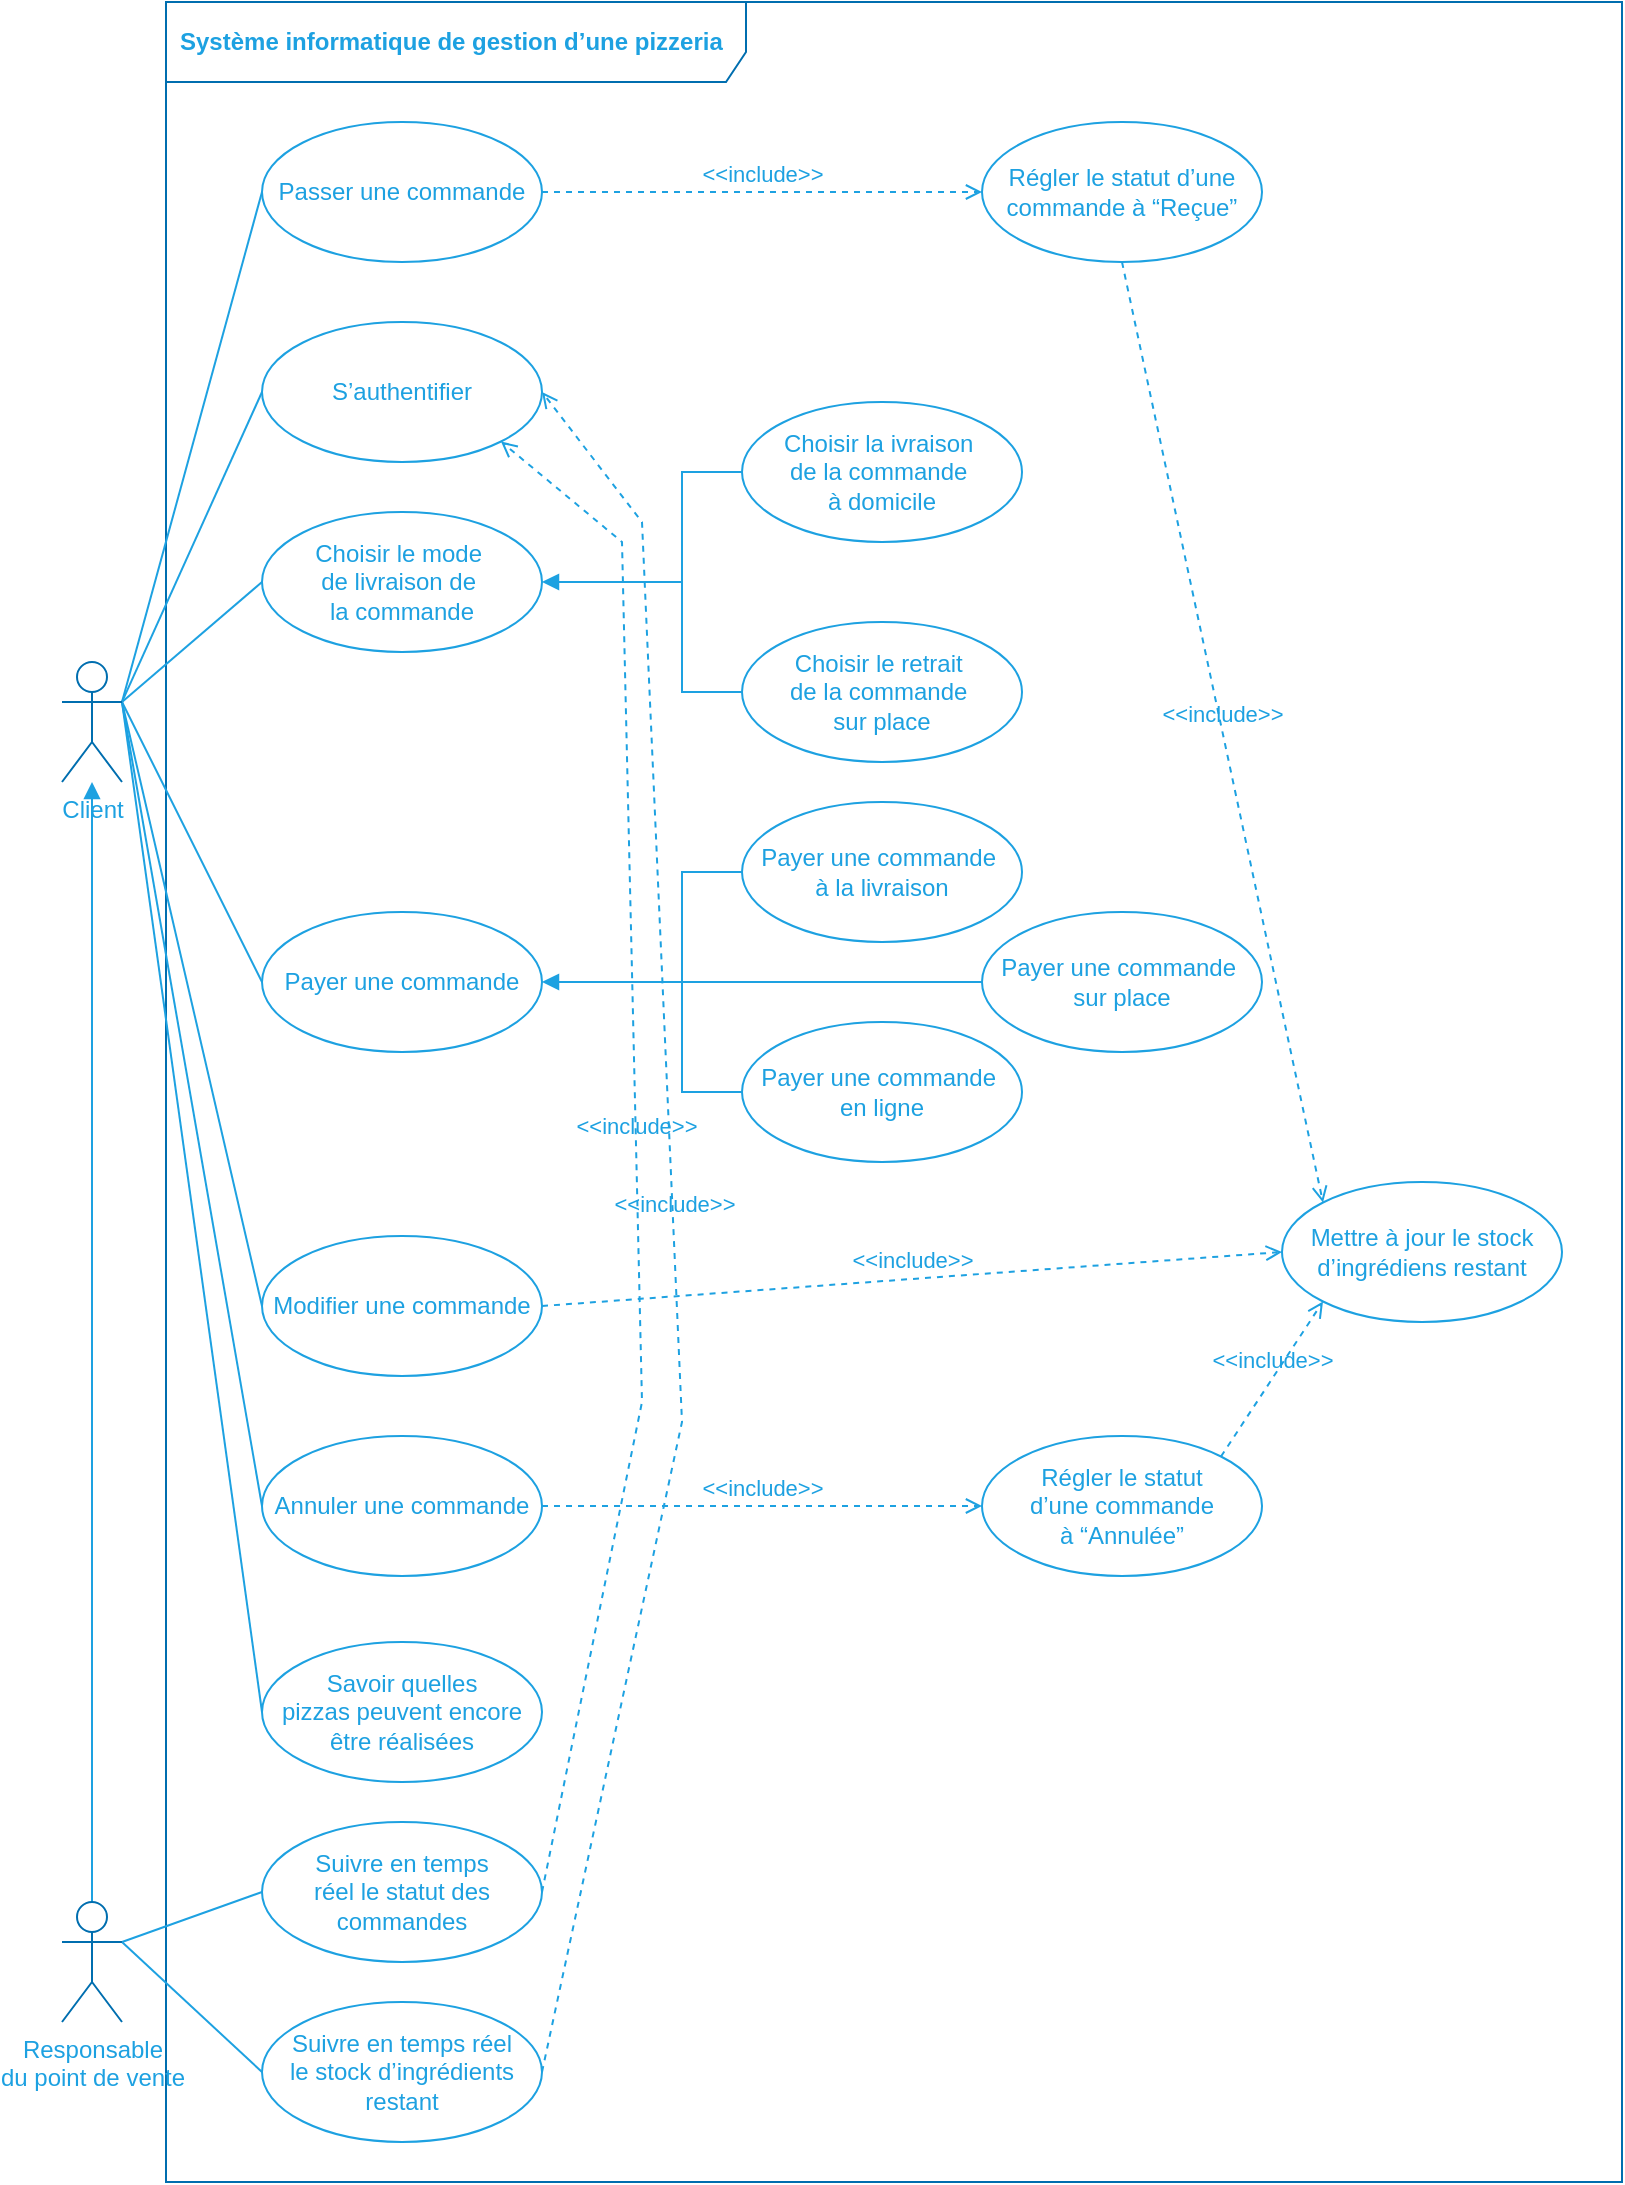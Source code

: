 <mxfile>
    <diagram id="ZDwU52DMAoR-JBrt6ogk" name="Page-1">
        <mxGraphModel dx="987" dy="1050" grid="1" gridSize="10" guides="1" tooltips="1" connect="1" arrows="1" fold="1" page="1" pageScale="1" pageWidth="827" pageHeight="1169" math="0" shadow="0">
            <root>
                <mxCell id="0"/>
                <mxCell id="99" value="Application" style="" parent="0"/>
                <mxCell id="207" value="&lt;font color=&quot;#1da1e1&quot;&gt;Système informatique de gestion d’une pizzeria&lt;/font&gt;" style="shape=umlFrame;whiteSpace=wrap;html=1;width=290;height=40;boundedLbl=1;verticalAlign=middle;align=left;spacingLeft=5;strokeColor=#006EAF;fontColor=#ffffff;fillColor=none;fontStyle=1" parent="99" vertex="1">
                    <mxGeometry x="92" y="30" width="728" height="1090" as="geometry"/>
                </mxCell>
                <mxCell id="199" value="&lt;font color=&quot;#1da1e1&quot;&gt;Mettre à jour le stock d’ingrédiens restant&lt;/font&gt;" style="ellipse;whiteSpace=wrap;html=1;fillColor=none;strokeColor=#1DA1E1;" parent="99" vertex="1">
                    <mxGeometry x="650" y="620" width="140" height="70" as="geometry"/>
                </mxCell>
                <mxCell id="201" value="&lt;font color=&quot;#1da1e1&quot;&gt;Régler le statut d’une commande à “Reçue”&lt;/font&gt;" style="ellipse;whiteSpace=wrap;html=1;fillColor=none;strokeColor=#1DA1E1;" parent="99" vertex="1">
                    <mxGeometry x="500" y="90" width="140" height="70" as="geometry"/>
                </mxCell>
                <mxCell id="242" style="edgeStyle=none;rounded=0;orthogonalLoop=1;jettySize=auto;html=1;exitX=0;exitY=0.5;exitDx=0;exitDy=0;entryX=1;entryY=0.333;entryDx=0;entryDy=0;entryPerimeter=0;endArrow=none;endFill=0;strokeColor=#1DA1E1;" parent="99" source="202" target="7" edge="1">
                    <mxGeometry relative="1" as="geometry"/>
                </mxCell>
                <mxCell id="202" value="&lt;font color=&quot;#1da1e1&quot;&gt;Modifier une commande&lt;/font&gt;" style="ellipse;whiteSpace=wrap;html=1;fillColor=none;strokeColor=#1DA1E1;" parent="99" vertex="1">
                    <mxGeometry x="140" y="647" width="140" height="70" as="geometry"/>
                </mxCell>
                <mxCell id="243" style="edgeStyle=none;rounded=0;orthogonalLoop=1;jettySize=auto;html=1;exitX=0;exitY=0.5;exitDx=0;exitDy=0;entryX=1;entryY=0.333;entryDx=0;entryDy=0;entryPerimeter=0;endArrow=none;endFill=0;strokeColor=#1DA1E1;" parent="99" source="203" target="7" edge="1">
                    <mxGeometry relative="1" as="geometry"/>
                </mxCell>
                <mxCell id="203" value="&lt;font color=&quot;#1da1e1&quot;&gt;Annuler une commande&lt;/font&gt;" style="ellipse;whiteSpace=wrap;html=1;fillColor=none;strokeColor=#1DA1E1;" parent="99" vertex="1">
                    <mxGeometry x="140" y="747" width="140" height="70" as="geometry"/>
                </mxCell>
                <mxCell id="223" style="edgeStyle=none;rounded=0;orthogonalLoop=1;jettySize=auto;html=1;exitX=0;exitY=0.5;exitDx=0;exitDy=0;entryX=1;entryY=0.333;entryDx=0;entryDy=0;entryPerimeter=0;endArrow=none;endFill=0;strokeColor=#1DA1E1;" parent="99" source="193" target="7" edge="1">
                    <mxGeometry relative="1" as="geometry"/>
                </mxCell>
                <mxCell id="193" value="&lt;font color=&quot;#1da1e1&quot;&gt;Passer une commande&lt;/font&gt;" style="ellipse;whiteSpace=wrap;html=1;fillColor=none;strokeColor=#1DA1E1;" parent="99" vertex="1">
                    <mxGeometry x="140" y="90" width="140" height="70" as="geometry"/>
                </mxCell>
                <mxCell id="240" style="edgeStyle=none;rounded=0;orthogonalLoop=1;jettySize=auto;html=1;exitX=0;exitY=0.5;exitDx=0;exitDy=0;entryX=1;entryY=0.333;entryDx=0;entryDy=0;entryPerimeter=0;endArrow=none;endFill=0;strokeColor=#1DA1E1;" parent="99" source="234" target="7" edge="1">
                    <mxGeometry relative="1" as="geometry"/>
                </mxCell>
                <mxCell id="241" style="edgeStyle=none;rounded=0;orthogonalLoop=1;jettySize=auto;html=1;exitX=0;exitY=0.5;exitDx=0;exitDy=0;endArrow=none;endFill=0;strokeColor=#1DA1E1;" parent="99" source="202" target="202" edge="1">
                    <mxGeometry relative="1" as="geometry"/>
                </mxCell>
                <mxCell id="245" value="&lt;font color=&quot;#1da1e1&quot;&gt;&amp;lt;&amp;lt;include&amp;gt;&amp;gt;&lt;/font&gt;" style="html=1;verticalAlign=bottom;labelBackgroundColor=none;endArrow=open;endFill=0;dashed=1;strokeColor=#1DA1E1;exitX=1;exitY=0.5;exitDx=0;exitDy=0;entryX=0;entryY=0.5;entryDx=0;entryDy=0;" parent="99" source="193" target="201" edge="1">
                    <mxGeometry width="160" relative="1" as="geometry">
                        <mxPoint x="280" y="170" as="sourcePoint"/>
                        <mxPoint x="440" y="170" as="targetPoint"/>
                    </mxGeometry>
                </mxCell>
                <mxCell id="246" value="&lt;font color=&quot;#1da1e1&quot;&gt;&amp;lt;&amp;lt;include&amp;gt;&amp;gt;&lt;/font&gt;" style="html=1;verticalAlign=bottom;labelBackgroundColor=none;endArrow=open;endFill=0;dashed=1;strokeColor=#1DA1E1;exitX=0.5;exitY=1;exitDx=0;exitDy=0;entryX=0;entryY=0;entryDx=0;entryDy=0;" parent="99" source="201" target="199" edge="1">
                    <mxGeometry width="160" relative="1" as="geometry">
                        <mxPoint x="290" y="135" as="sourcePoint"/>
                        <mxPoint x="390" y="135" as="targetPoint"/>
                    </mxGeometry>
                </mxCell>
                <mxCell id="247" value="&lt;font color=&quot;#1da1e1&quot;&gt;&amp;lt;&amp;lt;include&amp;gt;&amp;gt;&lt;/font&gt;" style="html=1;verticalAlign=bottom;labelBackgroundColor=none;endArrow=open;endFill=0;dashed=1;strokeColor=#1DA1E1;exitX=1;exitY=0.5;exitDx=0;exitDy=0;entryX=0;entryY=0.5;entryDx=0;entryDy=0;" parent="99" source="202" target="199" edge="1">
                    <mxGeometry width="160" relative="1" as="geometry">
                        <mxPoint x="290" y="135" as="sourcePoint"/>
                        <mxPoint x="390" y="135" as="targetPoint"/>
                    </mxGeometry>
                </mxCell>
                <mxCell id="277" value="&lt;font color=&quot;#1da1e1&quot;&gt;Régler le statut &lt;br&gt;d’une commande &lt;br&gt;à “Annulée”&lt;/font&gt;" style="ellipse;whiteSpace=wrap;html=1;fillColor=none;strokeColor=#1DA1E1;" parent="99" vertex="1">
                    <mxGeometry x="500" y="747" width="140" height="70" as="geometry"/>
                </mxCell>
                <mxCell id="278" value="&lt;font color=&quot;#1da1e1&quot;&gt;&amp;lt;&amp;lt;include&amp;gt;&amp;gt;&lt;/font&gt;" style="html=1;verticalAlign=bottom;labelBackgroundColor=none;endArrow=open;endFill=0;dashed=1;strokeColor=#1DA1E1;exitX=1;exitY=0.5;exitDx=0;exitDy=0;entryX=0;entryY=0.5;entryDx=0;entryDy=0;" parent="99" source="203" target="277" edge="1">
                    <mxGeometry width="160" relative="1" as="geometry">
                        <mxPoint x="290" y="700" as="sourcePoint"/>
                        <mxPoint x="360" y="700" as="targetPoint"/>
                    </mxGeometry>
                </mxCell>
                <mxCell id="279" value="&lt;font color=&quot;#1da1e1&quot;&gt;&amp;lt;&amp;lt;include&amp;gt;&amp;gt;&lt;/font&gt;" style="html=1;verticalAlign=bottom;labelBackgroundColor=none;endArrow=open;endFill=0;dashed=1;strokeColor=#1DA1E1;exitX=1;exitY=0;exitDx=0;exitDy=0;entryX=0;entryY=1;entryDx=0;entryDy=0;" parent="99" source="277" target="199" edge="1">
                    <mxGeometry width="160" relative="1" as="geometry">
                        <mxPoint x="300" y="145" as="sourcePoint"/>
                        <mxPoint x="370" y="145" as="targetPoint"/>
                    </mxGeometry>
                </mxCell>
                <mxCell id="281" style="edgeStyle=none;rounded=0;orthogonalLoop=1;jettySize=auto;html=1;exitX=0;exitY=0.5;exitDx=0;exitDy=0;entryX=1;entryY=0.333;entryDx=0;entryDy=0;entryPerimeter=0;endArrow=none;endFill=0;strokeColor=#1DA1E1;" parent="99" source="256" target="7" edge="1">
                    <mxGeometry relative="1" as="geometry"/>
                </mxCell>
                <mxCell id="284" style="edgeStyle=none;rounded=0;orthogonalLoop=1;jettySize=auto;html=1;exitX=0;exitY=0.5;exitDx=0;exitDy=0;entryX=1;entryY=0.333;entryDx=0;entryDy=0;entryPerimeter=0;endArrow=none;endFill=0;strokeColor=#1DA1E1;" parent="99" source="283" target="7" edge="1">
                    <mxGeometry relative="1" as="geometry"/>
                </mxCell>
                <mxCell id="283" value="&lt;font color=&quot;#1da1e1&quot;&gt;S’authentifier&lt;/font&gt;" style="ellipse;whiteSpace=wrap;html=1;fillColor=none;strokeColor=#1DA1E1;" parent="99" vertex="1">
                    <mxGeometry x="140" y="190" width="140" height="70" as="geometry"/>
                </mxCell>
                <mxCell id="288" style="edgeStyle=none;rounded=0;orthogonalLoop=1;jettySize=auto;html=1;exitX=0;exitY=0.5;exitDx=0;exitDy=0;entryX=1;entryY=0.333;entryDx=0;entryDy=0;entryPerimeter=0;endArrow=none;endFill=0;strokeColor=#1DA1E1;" parent="99" source="287" target="7" edge="1">
                    <mxGeometry relative="1" as="geometry"/>
                </mxCell>
                <mxCell id="287" value="&lt;font color=&quot;#1da1e1&quot;&gt;Savoir quelles &lt;br&gt;pizzas peuvent encore être réalisées&lt;br&gt;&lt;/font&gt;" style="ellipse;whiteSpace=wrap;html=1;fillColor=none;strokeColor=#1DA1E1;" parent="99" vertex="1">
                    <mxGeometry x="140" y="850" width="140" height="70" as="geometry"/>
                </mxCell>
                <mxCell id="299" style="edgeStyle=none;rounded=0;orthogonalLoop=1;jettySize=auto;html=1;exitX=0;exitY=0.5;exitDx=0;exitDy=0;entryX=1;entryY=0.333;entryDx=0;entryDy=0;entryPerimeter=0;endArrow=none;endFill=0;strokeColor=#1DA1E1;" edge="1" parent="99" source="293" target="295">
                    <mxGeometry relative="1" as="geometry"/>
                </mxCell>
                <mxCell id="293" value="&lt;font color=&quot;#1da1e1&quot;&gt;Suivre en temps&amp;nbsp;réel &lt;br&gt;le stock d’ingrédients &lt;br&gt;restant&lt;/font&gt;" style="ellipse;whiteSpace=wrap;html=1;fillColor=none;strokeColor=#1DA1E1;" vertex="1" parent="99">
                    <mxGeometry x="140" y="1030" width="140" height="70" as="geometry"/>
                </mxCell>
                <mxCell id="297" style="rounded=0;orthogonalLoop=1;jettySize=auto;html=1;exitX=0;exitY=0.5;exitDx=0;exitDy=0;entryX=1;entryY=0.333;entryDx=0;entryDy=0;entryPerimeter=0;endArrow=none;endFill=0;strokeColor=#1DA1E1;" edge="1" parent="99" source="294" target="295">
                    <mxGeometry relative="1" as="geometry"/>
                </mxCell>
                <mxCell id="294" value="&lt;font color=&quot;#1da1e1&quot;&gt;Suivre en temps &lt;br&gt;réel le statut des commandes&lt;/font&gt;" style="ellipse;whiteSpace=wrap;html=1;fillColor=none;strokeColor=#1DA1E1;" vertex="1" parent="99">
                    <mxGeometry x="140" y="940" width="140" height="70" as="geometry"/>
                </mxCell>
                <mxCell id="300" style="edgeStyle=none;rounded=0;orthogonalLoop=1;jettySize=auto;html=1;exitX=0.5;exitY=0;exitDx=0;exitDy=0;exitPerimeter=0;endArrow=block;endFill=1;strokeColor=#1DA1E1;" edge="1" parent="99" source="295" target="7">
                    <mxGeometry relative="1" as="geometry">
                        <mxPoint x="55" y="540" as="targetPoint"/>
                    </mxGeometry>
                </mxCell>
                <mxCell id="295" value="&lt;font color=&quot;#1da1e1&quot;&gt;Responsable&lt;br&gt;du point de vente&lt;br&gt;&lt;/font&gt;" style="shape=umlActor;verticalLabelPosition=bottom;verticalAlign=top;html=1;strokeColor=#006EAF;fontColor=#ffffff;fillColor=none;" vertex="1" parent="99">
                    <mxGeometry x="40" y="980" width="30" height="60" as="geometry"/>
                </mxCell>
                <mxCell id="256" value="&lt;span style=&quot;color: rgb(29 , 161 , 225)&quot;&gt;Choisir le mode&amp;nbsp;&lt;/span&gt;&lt;br style=&quot;color: rgb(29 , 161 , 225)&quot;&gt;&lt;span style=&quot;color: rgb(29 , 161 , 225)&quot;&gt;de livraison de&amp;nbsp;&lt;/span&gt;&lt;br style=&quot;color: rgb(29 , 161 , 225)&quot;&gt;&lt;span style=&quot;color: rgb(29 , 161 , 225)&quot;&gt;la commande&lt;/span&gt;" style="ellipse;whiteSpace=wrap;html=1;fillColor=none;strokeColor=#1DA1E1;" parent="99" vertex="1">
                    <mxGeometry x="140" y="285" width="140" height="70" as="geometry"/>
                </mxCell>
                <mxCell id="257" value="" style="group" parent="99" vertex="1" connectable="0">
                    <mxGeometry x="350" y="230" width="170" height="180" as="geometry"/>
                </mxCell>
                <mxCell id="258" value="&lt;span style=&quot;color: rgb(29 , 161 , 225)&quot;&gt;Choisir le retrait&amp;nbsp;&lt;/span&gt;&lt;br style=&quot;color: rgb(29 , 161 , 225)&quot;&gt;&lt;span style=&quot;color: rgb(29 , 161 , 225)&quot;&gt;de la commande&amp;nbsp;&lt;/span&gt;&lt;br style=&quot;color: rgb(29 , 161 , 225)&quot;&gt;&lt;span style=&quot;color: rgb(29 , 161 , 225)&quot;&gt;sur place&lt;/span&gt;" style="ellipse;whiteSpace=wrap;html=1;fillColor=none;strokeColor=#1DA1E1;" parent="257" vertex="1">
                    <mxGeometry x="30" y="110" width="140" height="70" as="geometry"/>
                </mxCell>
                <mxCell id="259" style="edgeStyle=orthogonalEdgeStyle;rounded=0;orthogonalLoop=1;jettySize=auto;html=1;exitX=0;exitY=0.5;exitDx=0;exitDy=0;entryX=0;entryY=0.5;entryDx=0;entryDy=0;endArrow=none;endFill=0;strokeColor=#1DA1E1;" parent="257" source="260" target="258" edge="1">
                    <mxGeometry relative="1" as="geometry">
                        <Array as="points">
                            <mxPoint y="35"/>
                            <mxPoint y="145"/>
                        </Array>
                    </mxGeometry>
                </mxCell>
                <mxCell id="260" value="&lt;span style=&quot;color: rgb(29 , 161 , 225)&quot;&gt;Choisir la ivraison&amp;nbsp;&lt;/span&gt;&lt;br style=&quot;color: rgb(29 , 161 , 225)&quot;&gt;&lt;span style=&quot;color: rgb(29 , 161 , 225)&quot;&gt;de la commande&amp;nbsp;&lt;/span&gt;&lt;br style=&quot;color: rgb(29 , 161 , 225)&quot;&gt;&lt;span style=&quot;color: rgb(29 , 161 , 225)&quot;&gt;à domicile&lt;/span&gt;" style="ellipse;whiteSpace=wrap;html=1;fillColor=none;strokeColor=#1DA1E1;" parent="257" vertex="1">
                    <mxGeometry x="30" width="140" height="70" as="geometry"/>
                </mxCell>
                <mxCell id="261" style="rounded=0;orthogonalLoop=1;jettySize=auto;html=1;endArrow=block;endFill=1;strokeColor=#1DA1E1;entryX=1;entryY=0.5;entryDx=0;entryDy=0;" parent="99" target="256" edge="1">
                    <mxGeometry x="140" y="230" as="geometry">
                        <mxPoint x="-100.5" y="70" as="targetPoint"/>
                        <mxPoint x="350" y="320" as="sourcePoint"/>
                    </mxGeometry>
                </mxCell>
                <mxCell id="234" value="&lt;font color=&quot;#1da1e1&quot;&gt;Payer une commande&lt;/font&gt;" style="ellipse;whiteSpace=wrap;html=1;fillColor=none;strokeColor=#1DA1E1;" parent="99" vertex="1">
                    <mxGeometry x="140" y="485" width="140" height="70" as="geometry"/>
                </mxCell>
                <mxCell id="239" style="rounded=0;orthogonalLoop=1;jettySize=auto;html=1;endArrow=block;endFill=1;strokeColor=#1DA1E1;entryX=1;entryY=0.5;entryDx=0;entryDy=0;exitX=0;exitY=0.5;exitDx=0;exitDy=0;" parent="99" source="290" target="234" edge="1">
                    <mxGeometry x="180" y="430" as="geometry">
                        <mxPoint x="320" y="520" as="targetPoint"/>
                        <mxPoint x="350" y="520" as="sourcePoint"/>
                    </mxGeometry>
                </mxCell>
                <mxCell id="236" value="&lt;span style=&quot;color: rgb(29 , 161 , 225)&quot;&gt;Payer une commande&amp;nbsp;&lt;/span&gt;&lt;br style=&quot;color: rgb(29 , 161 , 225)&quot;&gt;&lt;span style=&quot;color: rgb(29 , 161 , 225)&quot;&gt;en ligne&lt;/span&gt;" style="ellipse;whiteSpace=wrap;html=1;fillColor=none;strokeColor=#1DA1E1;" parent="99" vertex="1">
                    <mxGeometry x="380" y="540" width="140" height="70" as="geometry"/>
                </mxCell>
                <mxCell id="237" style="edgeStyle=orthogonalEdgeStyle;rounded=0;orthogonalLoop=1;jettySize=auto;html=1;exitX=0;exitY=0.5;exitDx=0;exitDy=0;entryX=0;entryY=0.5;entryDx=0;entryDy=0;endArrow=none;endFill=0;strokeColor=#1DA1E1;" parent="99" source="238" target="236" edge="1">
                    <mxGeometry x="350" y="430" as="geometry">
                        <Array as="points">
                            <mxPoint x="350" y="465"/>
                            <mxPoint x="350" y="575"/>
                        </Array>
                    </mxGeometry>
                </mxCell>
                <mxCell id="238" value="&lt;span style=&quot;color: rgb(29 , 161 , 225)&quot;&gt;Payer une commande&amp;nbsp;&lt;/span&gt;&lt;br style=&quot;color: rgb(29 , 161 , 225)&quot;&gt;&lt;span style=&quot;color: rgb(29 , 161 , 225)&quot;&gt;à la livraison&lt;/span&gt;" style="ellipse;whiteSpace=wrap;html=1;fillColor=none;strokeColor=#1DA1E1;" parent="99" vertex="1">
                    <mxGeometry x="380" y="430" width="140" height="70" as="geometry"/>
                </mxCell>
                <mxCell id="290" value="&lt;span style=&quot;color: rgb(29 , 161 , 225)&quot;&gt;Payer une commande&amp;nbsp;&lt;/span&gt;&lt;br style=&quot;color: rgb(29 , 161 , 225)&quot;&gt;&lt;span style=&quot;color: rgb(29 , 161 , 225)&quot;&gt;sur place&lt;/span&gt;" style="ellipse;whiteSpace=wrap;html=1;fillColor=none;strokeColor=#1DA1E1;" parent="99" vertex="1">
                    <mxGeometry x="500" y="485" width="140" height="70" as="geometry"/>
                </mxCell>
                <mxCell id="303" value="&lt;font color=&quot;#1da1e1&quot;&gt;&amp;lt;&amp;lt;include&amp;gt;&amp;gt;&lt;/font&gt;" style="html=1;verticalAlign=bottom;labelBackgroundColor=none;endArrow=open;endFill=0;dashed=1;strokeColor=#1DA1E1;entryX=1;entryY=1;entryDx=0;entryDy=0;exitX=1;exitY=0.5;exitDx=0;exitDy=0;rounded=0;" edge="1" parent="99" source="294" target="283">
                    <mxGeometry width="160" relative="1" as="geometry">
                        <mxPoint x="261" y="950" as="sourcePoint"/>
                        <mxPoint x="510" y="190" as="targetPoint"/>
                        <Array as="points">
                            <mxPoint x="330" y="730"/>
                            <mxPoint x="320" y="300"/>
                        </Array>
                    </mxGeometry>
                </mxCell>
                <mxCell id="304" value="&lt;font color=&quot;#1da1e1&quot;&gt;&amp;lt;&amp;lt;include&amp;gt;&amp;gt;&lt;/font&gt;" style="html=1;verticalAlign=bottom;labelBackgroundColor=none;endArrow=open;endFill=0;dashed=1;strokeColor=#1DA1E1;entryX=1;entryY=0.5;entryDx=0;entryDy=0;exitX=1;exitY=0.5;exitDx=0;exitDy=0;rounded=0;" edge="1" parent="99" source="293" target="283">
                    <mxGeometry width="160" relative="1" as="geometry">
                        <mxPoint x="290" y="985.0" as="sourcePoint"/>
                        <mxPoint x="290" y="235" as="targetPoint"/>
                        <Array as="points">
                            <mxPoint x="350" y="740"/>
                            <mxPoint x="330" y="290"/>
                        </Array>
                    </mxGeometry>
                </mxCell>
                <mxCell id="1" value="Acteurs et actions" parent="0"/>
                <mxCell id="7" value="&lt;font color=&quot;#1da1e1&quot;&gt;Client&lt;br&gt;&lt;/font&gt;" style="shape=umlActor;verticalLabelPosition=bottom;verticalAlign=top;html=1;strokeColor=#006EAF;fontColor=#ffffff;fillColor=none;" parent="1" vertex="1">
                    <mxGeometry x="40" y="360" width="30" height="60" as="geometry"/>
                </mxCell>
            </root>
        </mxGraphModel>
    </diagram>
</mxfile>